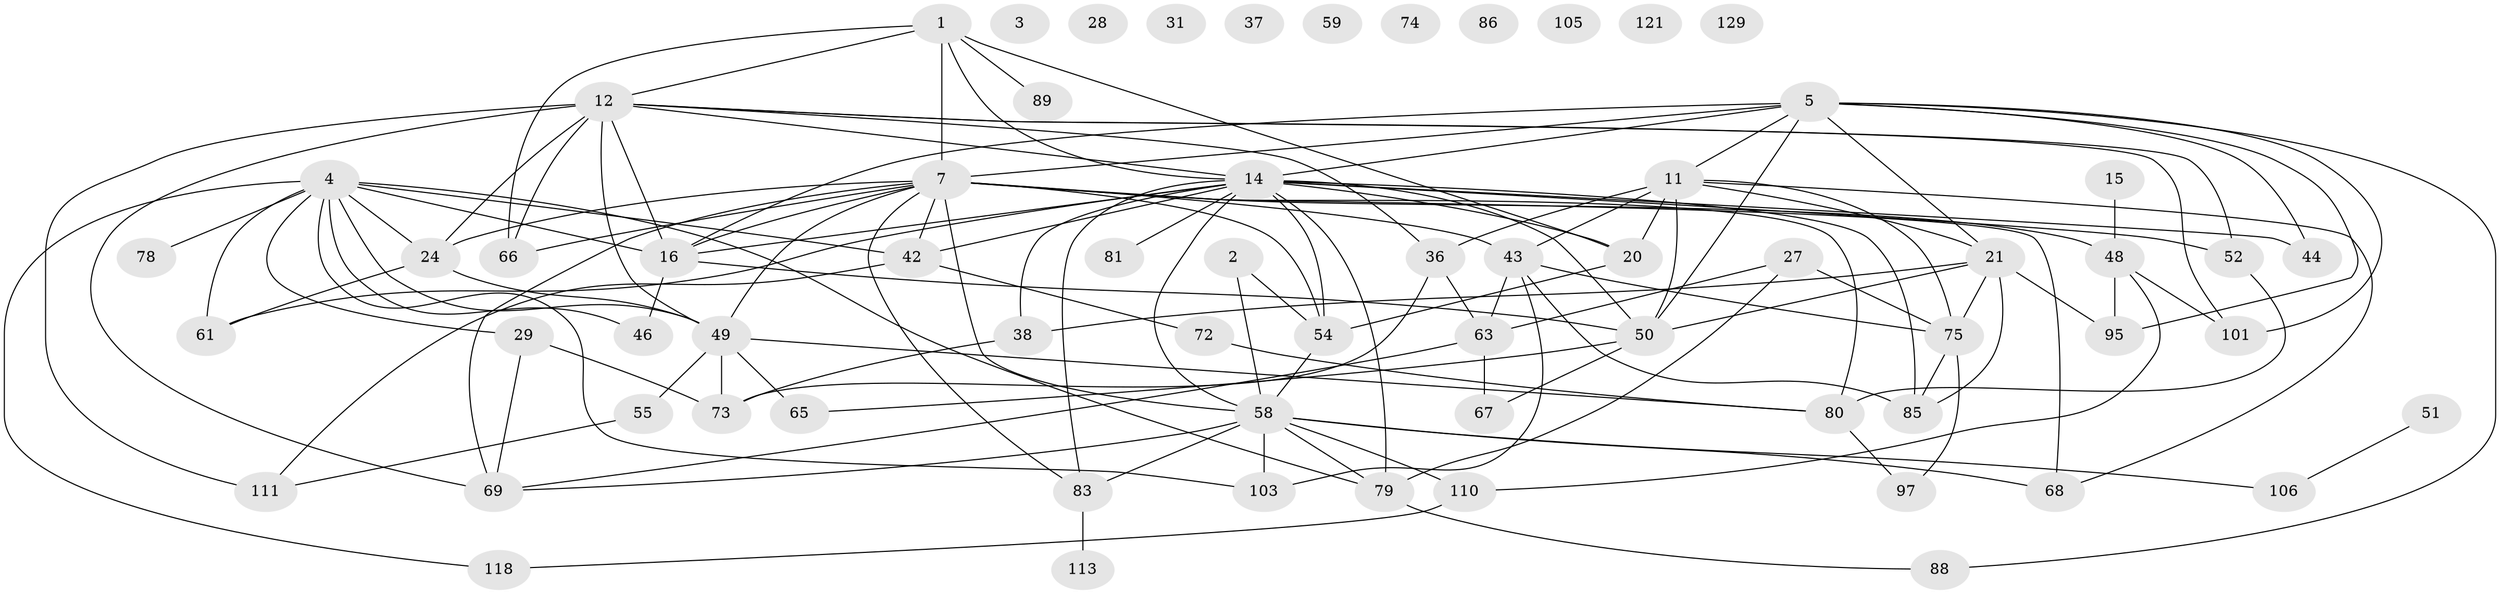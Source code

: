 // original degree distribution, {2: 0.2196969696969697, 1: 0.11363636363636363, 4: 0.1590909090909091, 5: 0.09090909090909091, 7: 0.022727272727272728, 3: 0.24242424242424243, 6: 0.07575757575757576, 0: 0.06060606060606061, 8: 0.015151515151515152}
// Generated by graph-tools (version 1.1) at 2025/16/03/04/25 18:16:35]
// undirected, 66 vertices, 127 edges
graph export_dot {
graph [start="1"]
  node [color=gray90,style=filled];
  1 [super="+18"];
  2;
  3 [super="+17"];
  4 [super="+23+8"];
  5 [super="+100+6+9"];
  7 [super="+13+25+10+39+56"];
  11 [super="+35+60"];
  12 [super="+127+34+19+92"];
  14 [super="+30+26+22+33+117"];
  15;
  16 [super="+119"];
  20 [super="+99"];
  21 [super="+32"];
  24 [super="+125+47"];
  27;
  28 [super="+40"];
  29 [super="+91+108"];
  31;
  36 [super="+64+132"];
  37;
  38 [super="+123"];
  42 [super="+77"];
  43 [super="+112+102"];
  44;
  46;
  48 [super="+53"];
  49;
  50 [super="+122+104+57+96"];
  51;
  52 [super="+70"];
  54 [super="+87"];
  55;
  58 [super="+93+114"];
  59;
  61;
  63;
  65 [super="+128"];
  66 [super="+84"];
  67;
  68 [super="+76"];
  69 [super="+71"];
  72;
  73 [super="+116"];
  74;
  75 [super="+82"];
  78;
  79;
  80 [super="+115"];
  81;
  83 [super="+109"];
  85;
  86;
  88;
  89;
  95 [super="+107"];
  97;
  101;
  103;
  105;
  106;
  110;
  111;
  113;
  118;
  121;
  129;
  1 -- 20;
  1 -- 66;
  1 -- 7 [weight=2];
  1 -- 89;
  1 -- 12;
  1 -- 14;
  2 -- 58;
  2 -- 54;
  4 -- 49;
  4 -- 61;
  4 -- 118;
  4 -- 46;
  4 -- 78;
  4 -- 79;
  4 -- 42;
  4 -- 24;
  4 -- 103;
  4 -- 16;
  4 -- 29;
  5 -- 14 [weight=2];
  5 -- 88;
  5 -- 44;
  5 -- 95 [weight=2];
  5 -- 101 [weight=2];
  5 -- 11;
  5 -- 16 [weight=2];
  5 -- 7;
  5 -- 50;
  5 -- 21;
  7 -- 69 [weight=2];
  7 -- 66;
  7 -- 42;
  7 -- 16;
  7 -- 83;
  7 -- 24;
  7 -- 43;
  7 -- 80;
  7 -- 48;
  7 -- 58;
  7 -- 49;
  7 -- 54 [weight=2];
  7 -- 68;
  11 -- 20;
  11 -- 43;
  11 -- 68;
  11 -- 21;
  11 -- 75;
  11 -- 50;
  11 -- 36;
  12 -- 49;
  12 -- 66;
  12 -- 101;
  12 -- 24 [weight=2];
  12 -- 69;
  12 -- 16;
  12 -- 36;
  12 -- 52;
  12 -- 14;
  12 -- 111;
  14 -- 81;
  14 -- 20;
  14 -- 85;
  14 -- 54 [weight=2];
  14 -- 58 [weight=2];
  14 -- 52;
  14 -- 61;
  14 -- 16;
  14 -- 38;
  14 -- 42;
  14 -- 44;
  14 -- 79;
  14 -- 50;
  14 -- 83;
  15 -- 48;
  16 -- 50 [weight=2];
  16 -- 46;
  20 -- 54;
  21 -- 38;
  21 -- 95;
  21 -- 85;
  21 -- 75;
  21 -- 50;
  24 -- 49;
  24 -- 61;
  27 -- 63;
  27 -- 79;
  27 -- 75;
  29 -- 73;
  29 -- 69;
  36 -- 63;
  36 -- 73;
  38 -- 73;
  42 -- 111;
  42 -- 72;
  43 -- 103;
  43 -- 75;
  43 -- 63;
  43 -- 85;
  48 -- 101;
  48 -- 110;
  48 -- 95;
  49 -- 55;
  49 -- 73;
  49 -- 80;
  49 -- 65;
  50 -- 67;
  50 -- 65;
  51 -- 106;
  52 -- 80;
  54 -- 58;
  55 -- 111;
  58 -- 69;
  58 -- 106;
  58 -- 110;
  58 -- 103;
  58 -- 68;
  58 -- 79;
  58 -- 83;
  63 -- 67;
  63 -- 69;
  72 -- 80;
  75 -- 85;
  75 -- 97;
  79 -- 88;
  80 -- 97;
  83 -- 113;
  110 -- 118;
}
